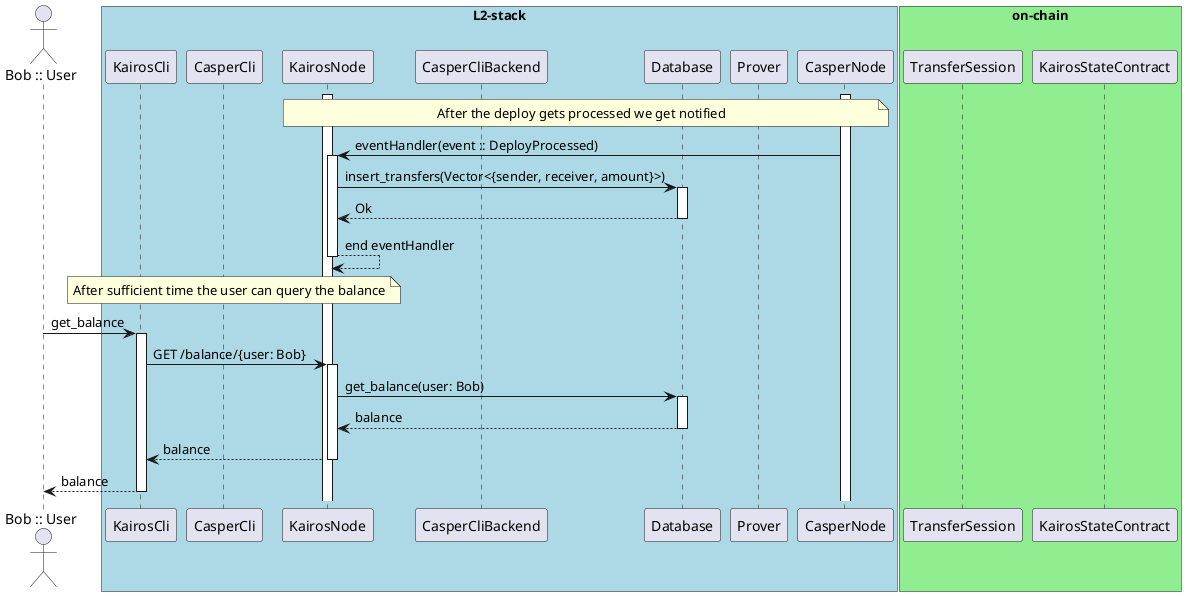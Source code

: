 @startuml
autoactivate on
actor "Bob :: User" as Bob
box "L2-stack" #LightBlue
participant KairosCli
participant CasperCli
participant KairosNode
participant CasperCliBackend
participant Database
participant Prover
participant CasperNode
end box
box "on-chain" #LightGreen
participant TransferSession
participant KairosStateContract
end box

activate CasperNode
activate KairosNode

note over CasperNode, KairosNode
After the deploy gets processed we get notified
end note

CasperNode -> KairosNode: eventHandler(event :: DeployProcessed)
KairosNode -> Database: insert_transfers(Vector<{sender, receiver, amount}>)
Database --> KairosNode: Ok
KairosNode --> KairosNode: end eventHandler

note over KairosCli, KairosNode
After sufficient time the user can query the balance
end note
Bob -> KairosCli: get_balance
KairosCli -> KairosNode: GET /balance/{user: Bob}
KairosNode -> Database: get_balance(user: Bob)
Database --> KairosNode: balance
KairosNode --> KairosCli: balance
KairosCli --> Bob: balance


@enduml
